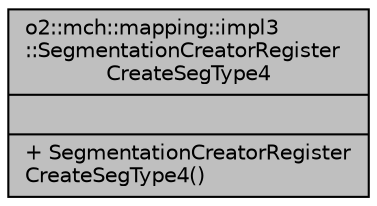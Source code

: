 digraph "o2::mch::mapping::impl3::SegmentationCreatorRegisterCreateSegType4"
{
 // INTERACTIVE_SVG=YES
  bgcolor="transparent";
  edge [fontname="Helvetica",fontsize="10",labelfontname="Helvetica",labelfontsize="10"];
  node [fontname="Helvetica",fontsize="10",shape=record];
  Node1 [label="{o2::mch::mapping::impl3\l::SegmentationCreatorRegister\lCreateSegType4\n||+ SegmentationCreatorRegister\lCreateSegType4()\l}",height=0.2,width=0.4,color="black", fillcolor="grey75", style="filled" fontcolor="black"];
}
